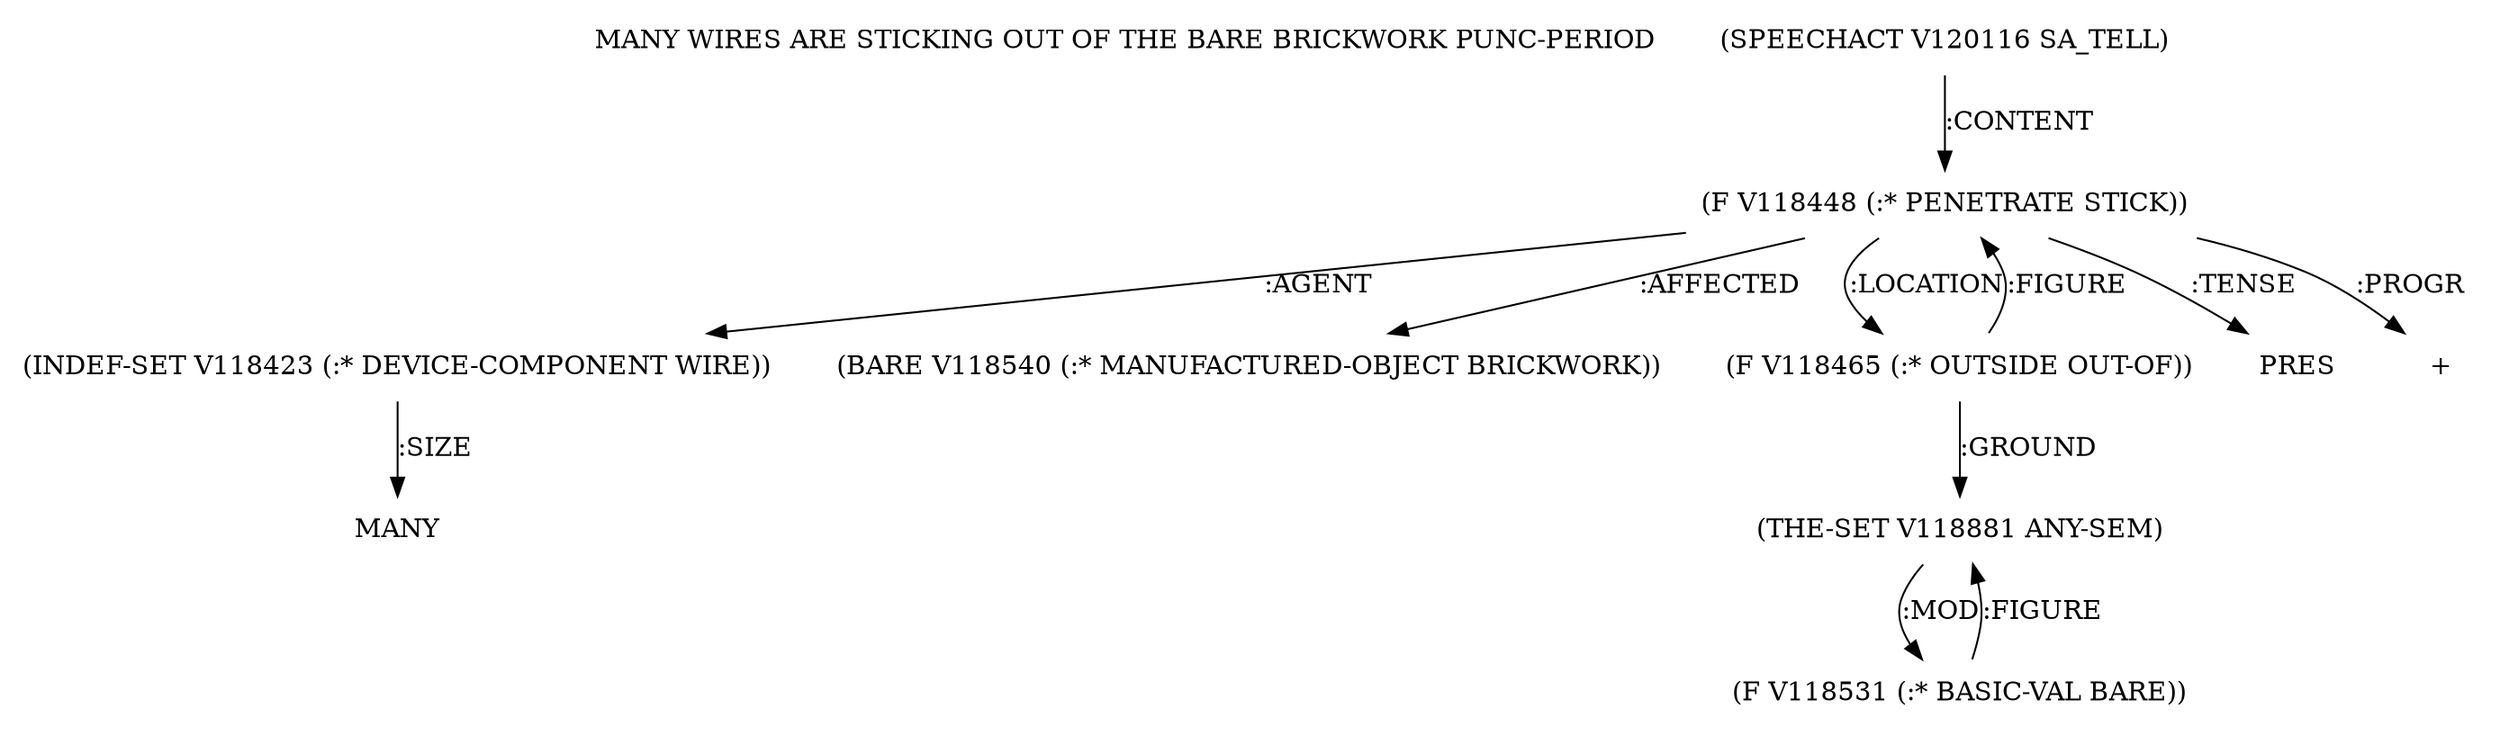 digraph Terms {
  node [shape=none]
  "MANY WIRES ARE STICKING OUT OF THE BARE BRICKWORK PUNC-PERIOD"
  "V120116" [label="(SPEECHACT V120116 SA_TELL)"]
  "V120116" -> "V118448" [label=":CONTENT"]
  "V118448" [label="(F V118448 (:* PENETRATE STICK))"]
  "V118448" -> "V118423" [label=":AGENT"]
  "V118448" -> "V118540" [label=":AFFECTED"]
  "V118448" -> "V118465" [label=":LOCATION"]
  "V118448" -> "NT120573" [label=":TENSE"]
  "NT120573" [label="PRES"]
  "V118448" -> "NT120574" [label=":PROGR"]
  "NT120574" [label="+"]
  "V118423" [label="(INDEF-SET V118423 (:* DEVICE-COMPONENT WIRE))"]
  "V118423" -> "NT120575" [label=":SIZE"]
  "NT120575" [label="MANY"]
  "V118465" [label="(F V118465 (:* OUTSIDE OUT-OF))"]
  "V118465" -> "V118881" [label=":GROUND"]
  "V118465" -> "V118448" [label=":FIGURE"]
  "V118881" [label="(THE-SET V118881 ANY-SEM)"]
  "V118881" -> "V118531" [label=":MOD"]
  "V118531" [label="(F V118531 (:* BASIC-VAL BARE))"]
  "V118531" -> "V118881" [label=":FIGURE"]
  "V118540" [label="(BARE V118540 (:* MANUFACTURED-OBJECT BRICKWORK))"]
}
